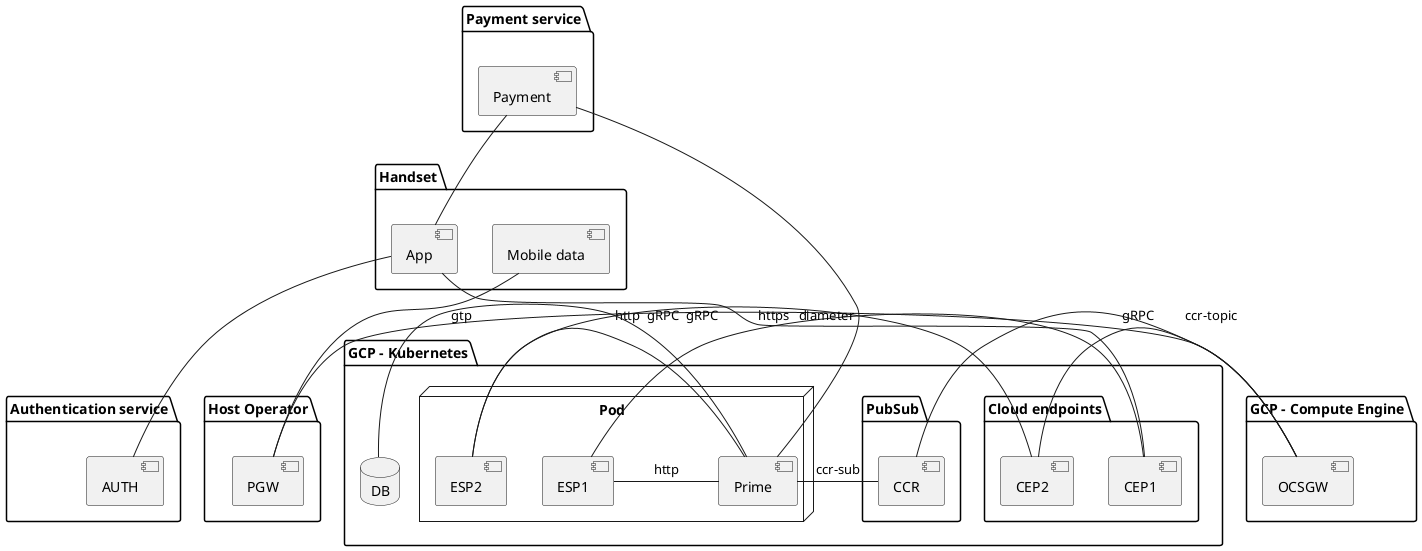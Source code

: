 @startuml

package "Handset" {
  [App]
  [Mobile data]
}


package "Payment service" {
  [Payment]
}

package "Authentication service" {
  [AUTH]
}



package "Host Operator" {
  [PGW]
}

package "GCP - Compute Engine" {
  [OCSGW]
}


package "GCP - Kubernetes" {

  package "Cloud endpoints"{
    [CEP1]
    [CEP2]
  }

  package "PubSub"{
    [CCR]
  }

  database DB

  node "Pod" {
    [ESP1]
    [ESP2]
    [Prime]
  }
}

[App] -- [AUTH]
[Payment] -- [App]
[Payment] -- [Prime]
[Mobile data] -- [PGW] : gtp
[App] - [CEP1] : https
[CEP1] - [ESP1] : http
[CEP2] - [ESP2]: gRPC


[PGW] - [OCSGW]: diameter
[OCSGW] - [CEP2] : gRPC
[ESP1] - [Prime] : http
[ESP2] - [Prime] : gRPC
[Prime] -  DB
[OCSGW] - [CCR] : ccr-topic
[CCR] - [Prime] : ccr-sub

@enduml

